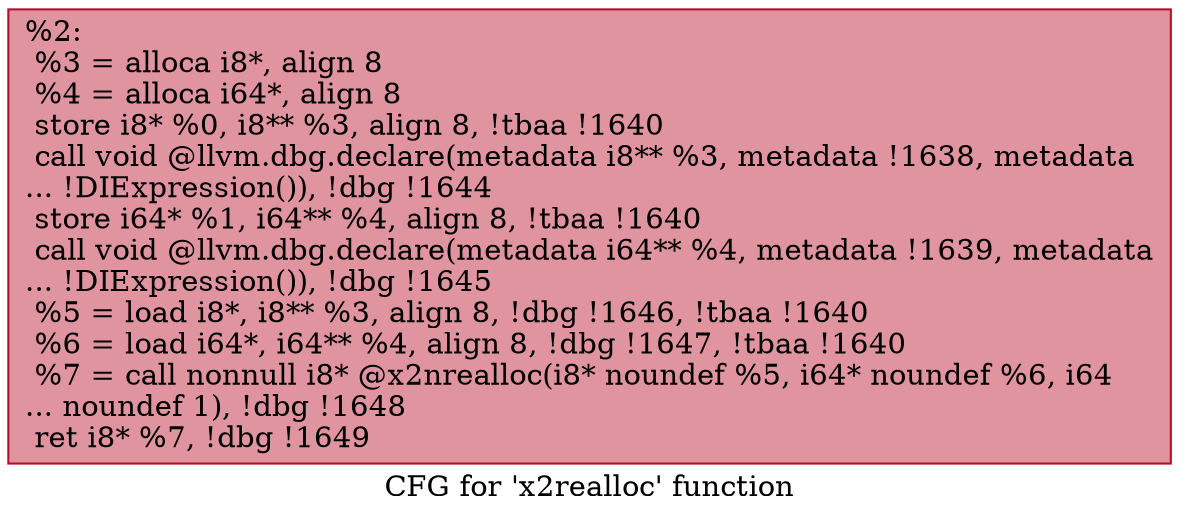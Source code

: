 digraph "CFG for 'x2realloc' function" {
	label="CFG for 'x2realloc' function";

	Node0x17021c0 [shape=record,color="#b70d28ff", style=filled, fillcolor="#b70d2870",label="{%2:\l  %3 = alloca i8*, align 8\l  %4 = alloca i64*, align 8\l  store i8* %0, i8** %3, align 8, !tbaa !1640\l  call void @llvm.dbg.declare(metadata i8** %3, metadata !1638, metadata\l... !DIExpression()), !dbg !1644\l  store i64* %1, i64** %4, align 8, !tbaa !1640\l  call void @llvm.dbg.declare(metadata i64** %4, metadata !1639, metadata\l... !DIExpression()), !dbg !1645\l  %5 = load i8*, i8** %3, align 8, !dbg !1646, !tbaa !1640\l  %6 = load i64*, i64** %4, align 8, !dbg !1647, !tbaa !1640\l  %7 = call nonnull i8* @x2nrealloc(i8* noundef %5, i64* noundef %6, i64\l... noundef 1), !dbg !1648\l  ret i8* %7, !dbg !1649\l}"];
}
